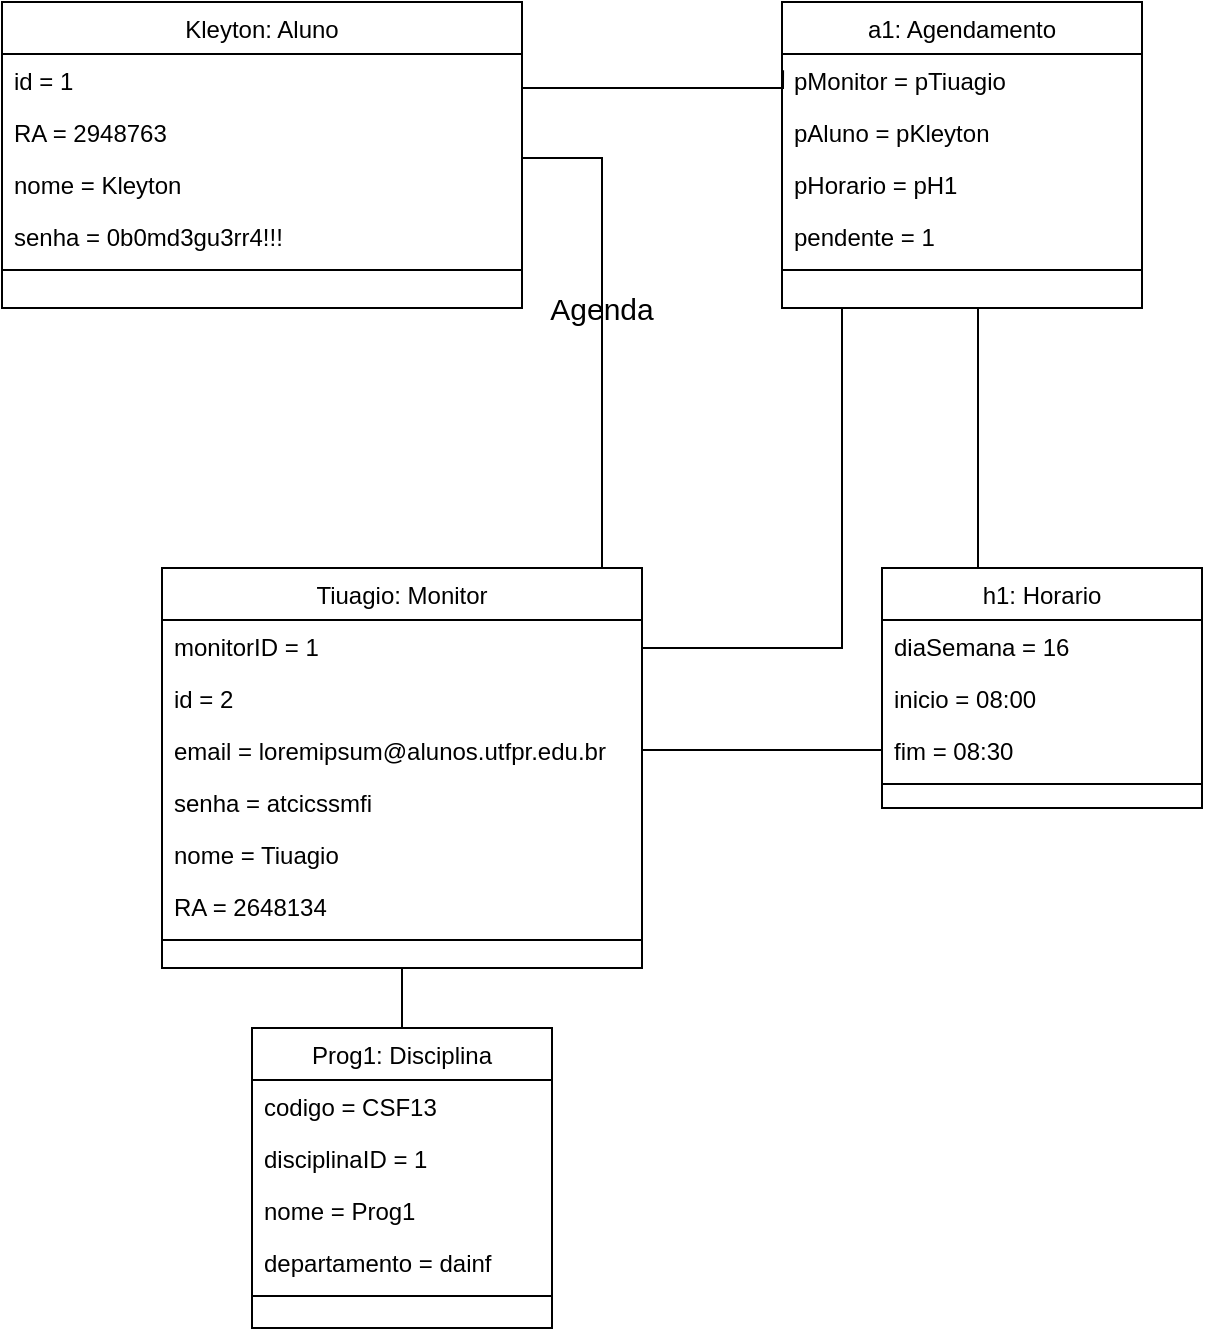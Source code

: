 <mxfile version="14.9.5" type="github">
  <diagram id="C5RBs43oDa-KdzZeNtuy" name="Page-1">
    <mxGraphModel dx="703" dy="413" grid="1" gridSize="10" guides="1" tooltips="1" connect="1" arrows="1" fold="1" page="1" pageScale="1" pageWidth="827" pageHeight="1169" math="0" shadow="0">
      <root>
        <mxCell id="WIyWlLk6GJQsqaUBKTNV-0" />
        <mxCell id="WIyWlLk6GJQsqaUBKTNV-1" parent="WIyWlLk6GJQsqaUBKTNV-0" />
        <mxCell id="EkIygRgZrOwB8es0yi5O-0" value="Kleyton: Aluno" style="swimlane;fontStyle=0;align=center;verticalAlign=top;childLayout=stackLayout;horizontal=1;startSize=26;horizontalStack=0;resizeParent=1;resizeLast=0;collapsible=1;marginBottom=0;rounded=0;shadow=0;strokeWidth=1;" parent="WIyWlLk6GJQsqaUBKTNV-1" vertex="1">
          <mxGeometry x="213" y="127" width="260" height="153" as="geometry">
            <mxRectangle x="550" y="140" width="160" height="26" as="alternateBounds" />
          </mxGeometry>
        </mxCell>
        <mxCell id="x1TwfjZlgNRyHizb8ja5-27" value="id = 1" style="text;align=left;verticalAlign=top;spacingLeft=4;spacingRight=4;overflow=hidden;rotatable=0;points=[[0,0.5],[1,0.5]];portConstraint=eastwest;" vertex="1" parent="EkIygRgZrOwB8es0yi5O-0">
          <mxGeometry y="26" width="260" height="26" as="geometry" />
        </mxCell>
        <mxCell id="EkIygRgZrOwB8es0yi5O-1" value="RA = 2948763 " style="text;align=left;verticalAlign=top;spacingLeft=4;spacingRight=4;overflow=hidden;rotatable=0;points=[[0,0.5],[1,0.5]];portConstraint=eastwest;" parent="EkIygRgZrOwB8es0yi5O-0" vertex="1">
          <mxGeometry y="52" width="260" height="26" as="geometry" />
        </mxCell>
        <mxCell id="EkIygRgZrOwB8es0yi5O-2" value="nome = Kleyton" style="text;align=left;verticalAlign=top;spacingLeft=4;spacingRight=4;overflow=hidden;rotatable=0;points=[[0,0.5],[1,0.5]];portConstraint=eastwest;rounded=0;shadow=0;html=0;" parent="EkIygRgZrOwB8es0yi5O-0" vertex="1">
          <mxGeometry y="78" width="260" height="26" as="geometry" />
        </mxCell>
        <mxCell id="EkIygRgZrOwB8es0yi5O-3" value="senha = 0b0md3gu3rr4!!!" style="text;align=left;verticalAlign=top;spacingLeft=4;spacingRight=4;overflow=hidden;rotatable=0;points=[[0,0.5],[1,0.5]];portConstraint=eastwest;rounded=0;shadow=0;html=0;" parent="EkIygRgZrOwB8es0yi5O-0" vertex="1">
          <mxGeometry y="104" width="260" height="26" as="geometry" />
        </mxCell>
        <mxCell id="EkIygRgZrOwB8es0yi5O-6" value="" style="line;html=1;strokeWidth=1;align=left;verticalAlign=middle;spacingTop=-1;spacingLeft=3;spacingRight=3;rotatable=0;labelPosition=right;points=[];portConstraint=eastwest;" parent="EkIygRgZrOwB8es0yi5O-0" vertex="1">
          <mxGeometry y="130" width="260" height="8" as="geometry" />
        </mxCell>
        <mxCell id="EkIygRgZrOwB8es0yi5O-15" value="Tiuagio: Monitor" style="swimlane;fontStyle=0;align=center;verticalAlign=top;childLayout=stackLayout;horizontal=1;startSize=26;horizontalStack=0;resizeParent=1;resizeLast=0;collapsible=1;marginBottom=0;rounded=0;shadow=0;strokeWidth=1;" parent="WIyWlLk6GJQsqaUBKTNV-1" vertex="1">
          <mxGeometry x="293" y="410" width="240" height="200" as="geometry">
            <mxRectangle x="550" y="140" width="160" height="26" as="alternateBounds" />
          </mxGeometry>
        </mxCell>
        <mxCell id="EkIygRgZrOwB8es0yi5O-27" value="monitorID = 1" style="text;align=left;verticalAlign=top;spacingLeft=4;spacingRight=4;overflow=hidden;rotatable=0;points=[[0,0.5],[1,0.5]];portConstraint=eastwest;rounded=0;shadow=0;html=0;" parent="EkIygRgZrOwB8es0yi5O-15" vertex="1">
          <mxGeometry y="26" width="240" height="26" as="geometry" />
        </mxCell>
        <mxCell id="x1TwfjZlgNRyHizb8ja5-28" value="id = 2" style="text;align=left;verticalAlign=top;spacingLeft=4;spacingRight=4;overflow=hidden;rotatable=0;points=[[0,0.5],[1,0.5]];portConstraint=eastwest;" vertex="1" parent="EkIygRgZrOwB8es0yi5O-15">
          <mxGeometry y="52" width="240" height="26" as="geometry" />
        </mxCell>
        <mxCell id="EkIygRgZrOwB8es0yi5O-28" value="email = loremipsum@alunos.utfpr.edu.br" style="text;align=left;verticalAlign=top;spacingLeft=4;spacingRight=4;overflow=hidden;rotatable=0;points=[[0,0.5],[1,0.5]];portConstraint=eastwest;rounded=0;shadow=0;html=0;" parent="EkIygRgZrOwB8es0yi5O-15" vertex="1">
          <mxGeometry y="78" width="240" height="26" as="geometry" />
        </mxCell>
        <mxCell id="x1TwfjZlgNRyHizb8ja5-30" value="senha = atcicssmfi" style="text;align=left;verticalAlign=top;spacingLeft=4;spacingRight=4;overflow=hidden;rotatable=0;points=[[0,0.5],[1,0.5]];portConstraint=eastwest;rounded=0;shadow=0;html=0;" vertex="1" parent="EkIygRgZrOwB8es0yi5O-15">
          <mxGeometry y="104" width="240" height="26" as="geometry" />
        </mxCell>
        <mxCell id="x1TwfjZlgNRyHizb8ja5-31" value="nome = Tiuagio" style="text;align=left;verticalAlign=top;spacingLeft=4;spacingRight=4;overflow=hidden;rotatable=0;points=[[0,0.5],[1,0.5]];portConstraint=eastwest;rounded=0;shadow=0;html=0;" vertex="1" parent="EkIygRgZrOwB8es0yi5O-15">
          <mxGeometry y="130" width="240" height="26" as="geometry" />
        </mxCell>
        <mxCell id="x1TwfjZlgNRyHizb8ja5-29" value="RA = 2648134" style="text;align=left;verticalAlign=top;spacingLeft=4;spacingRight=4;overflow=hidden;rotatable=0;points=[[0,0.5],[1,0.5]];portConstraint=eastwest;" vertex="1" parent="EkIygRgZrOwB8es0yi5O-15">
          <mxGeometry y="156" width="240" height="26" as="geometry" />
        </mxCell>
        <mxCell id="EkIygRgZrOwB8es0yi5O-21" value="" style="line;html=1;strokeWidth=1;align=left;verticalAlign=middle;spacingTop=-1;spacingLeft=3;spacingRight=3;rotatable=0;labelPosition=right;points=[];portConstraint=eastwest;" parent="EkIygRgZrOwB8es0yi5O-15" vertex="1">
          <mxGeometry y="182" width="240" height="8" as="geometry" />
        </mxCell>
        <mxCell id="EkIygRgZrOwB8es0yi5O-65" style="edgeStyle=orthogonalEdgeStyle;rounded=0;jumpSize=6;orthogonalLoop=1;jettySize=auto;html=1;exitX=0.5;exitY=0;exitDx=0;exitDy=0;entryX=0.5;entryY=1;entryDx=0;entryDy=0;fontSize=15;startArrow=none;startFill=0;endArrow=none;endFill=0;startSize=10;endSize=6;strokeWidth=1;" parent="WIyWlLk6GJQsqaUBKTNV-1" source="EkIygRgZrOwB8es0yi5O-30" target="EkIygRgZrOwB8es0yi5O-15" edge="1">
          <mxGeometry relative="1" as="geometry" />
        </mxCell>
        <mxCell id="EkIygRgZrOwB8es0yi5O-30" value="Prog1: Disciplina" style="swimlane;fontStyle=0;align=center;verticalAlign=top;childLayout=stackLayout;horizontal=1;startSize=26;horizontalStack=0;resizeParent=1;resizeLast=0;collapsible=1;marginBottom=0;rounded=0;shadow=0;strokeWidth=1;" parent="WIyWlLk6GJQsqaUBKTNV-1" vertex="1">
          <mxGeometry x="338" y="640" width="150" height="150" as="geometry">
            <mxRectangle x="550" y="140" width="160" height="26" as="alternateBounds" />
          </mxGeometry>
        </mxCell>
        <mxCell id="EkIygRgZrOwB8es0yi5O-31" value="codigo = CSF13" style="text;align=left;verticalAlign=top;spacingLeft=4;spacingRight=4;overflow=hidden;rotatable=0;points=[[0,0.5],[1,0.5]];portConstraint=eastwest;" parent="EkIygRgZrOwB8es0yi5O-30" vertex="1">
          <mxGeometry y="26" width="150" height="26" as="geometry" />
        </mxCell>
        <mxCell id="EkIygRgZrOwB8es0yi5O-36" value="disciplinaID = 1" style="text;align=left;verticalAlign=top;spacingLeft=4;spacingRight=4;overflow=hidden;rotatable=0;points=[[0,0.5],[1,0.5]];portConstraint=eastwest;rounded=0;shadow=0;html=0;" parent="EkIygRgZrOwB8es0yi5O-30" vertex="1">
          <mxGeometry y="52" width="150" height="26" as="geometry" />
        </mxCell>
        <mxCell id="EkIygRgZrOwB8es0yi5O-32" value="nome = Prog1" style="text;align=left;verticalAlign=top;spacingLeft=4;spacingRight=4;overflow=hidden;rotatable=0;points=[[0,0.5],[1,0.5]];portConstraint=eastwest;rounded=0;shadow=0;html=0;" parent="EkIygRgZrOwB8es0yi5O-30" vertex="1">
          <mxGeometry y="78" width="150" height="26" as="geometry" />
        </mxCell>
        <mxCell id="EkIygRgZrOwB8es0yi5O-33" value="departamento = dainf" style="text;align=left;verticalAlign=top;spacingLeft=4;spacingRight=4;overflow=hidden;rotatable=0;points=[[0,0.5],[1,0.5]];portConstraint=eastwest;rounded=0;shadow=0;html=0;" parent="EkIygRgZrOwB8es0yi5O-30" vertex="1">
          <mxGeometry y="104" width="150" height="26" as="geometry" />
        </mxCell>
        <mxCell id="EkIygRgZrOwB8es0yi5O-34" value="" style="line;html=1;strokeWidth=1;align=left;verticalAlign=middle;spacingTop=-1;spacingLeft=3;spacingRight=3;rotatable=0;labelPosition=right;points=[];portConstraint=eastwest;" parent="EkIygRgZrOwB8es0yi5O-30" vertex="1">
          <mxGeometry y="130" width="150" height="8" as="geometry" />
        </mxCell>
        <mxCell id="EkIygRgZrOwB8es0yi5O-40" value="h1: Horario" style="swimlane;fontStyle=0;align=center;verticalAlign=top;childLayout=stackLayout;horizontal=1;startSize=26;horizontalStack=0;resizeParent=1;resizeLast=0;collapsible=1;marginBottom=0;rounded=0;shadow=0;strokeWidth=1;" parent="WIyWlLk6GJQsqaUBKTNV-1" vertex="1">
          <mxGeometry x="653" y="410" width="160" height="120" as="geometry">
            <mxRectangle x="340" y="380" width="170" height="26" as="alternateBounds" />
          </mxGeometry>
        </mxCell>
        <mxCell id="EkIygRgZrOwB8es0yi5O-41" value="diaSemana = 16" style="text;align=left;verticalAlign=top;spacingLeft=4;spacingRight=4;overflow=hidden;rotatable=0;points=[[0,0.5],[1,0.5]];portConstraint=eastwest;" parent="EkIygRgZrOwB8es0yi5O-40" vertex="1">
          <mxGeometry y="26" width="160" height="26" as="geometry" />
        </mxCell>
        <mxCell id="EkIygRgZrOwB8es0yi5O-43" value="inicio = 08:00" style="text;align=left;verticalAlign=top;spacingLeft=4;spacingRight=4;overflow=hidden;rotatable=0;points=[[0,0.5],[1,0.5]];portConstraint=eastwest;" parent="EkIygRgZrOwB8es0yi5O-40" vertex="1">
          <mxGeometry y="52" width="160" height="26" as="geometry" />
        </mxCell>
        <mxCell id="EkIygRgZrOwB8es0yi5O-44" value="fim = 08:30" style="text;align=left;verticalAlign=top;spacingLeft=4;spacingRight=4;overflow=hidden;rotatable=0;points=[[0,0.5],[1,0.5]];portConstraint=eastwest;" parent="EkIygRgZrOwB8es0yi5O-40" vertex="1">
          <mxGeometry y="78" width="160" height="26" as="geometry" />
        </mxCell>
        <mxCell id="EkIygRgZrOwB8es0yi5O-42" value="" style="line;html=1;strokeWidth=1;align=left;verticalAlign=middle;spacingTop=-1;spacingLeft=3;spacingRight=3;rotatable=0;labelPosition=right;points=[];portConstraint=eastwest;" parent="EkIygRgZrOwB8es0yi5O-40" vertex="1">
          <mxGeometry y="104" width="160" height="8" as="geometry" />
        </mxCell>
        <mxCell id="EkIygRgZrOwB8es0yi5O-60" style="edgeStyle=orthogonalEdgeStyle;rounded=0;jumpSize=6;orthogonalLoop=1;jettySize=auto;html=1;startArrow=none;startFill=0;endArrow=none;endFill=0;endSize=6;strokeWidth=1;startSize=10;" parent="WIyWlLk6GJQsqaUBKTNV-1" target="EkIygRgZrOwB8es0yi5O-44" edge="1">
          <mxGeometry relative="1" as="geometry">
            <mxPoint x="533" y="500" as="sourcePoint" />
            <Array as="points">
              <mxPoint x="533" y="501" />
            </Array>
          </mxGeometry>
        </mxCell>
        <mxCell id="EkIygRgZrOwB8es0yi5O-71" style="edgeStyle=orthogonalEdgeStyle;rounded=0;jumpSize=6;orthogonalLoop=1;jettySize=auto;html=1;exitX=0;exitY=1;exitDx=0;exitDy=0;entryX=1;entryY=0.5;entryDx=0;entryDy=0;fontSize=15;startArrow=none;startFill=0;endArrow=none;endFill=0;startSize=10;endSize=6;strokeWidth=1;" parent="WIyWlLk6GJQsqaUBKTNV-1" target="EkIygRgZrOwB8es0yi5O-2" edge="1">
          <mxGeometry relative="1" as="geometry">
            <mxPoint x="513" y="410" as="sourcePoint" />
            <mxPoint x="563" y="170" as="targetPoint" />
            <Array as="points">
              <mxPoint x="513" y="205" />
            </Array>
          </mxGeometry>
        </mxCell>
        <mxCell id="EkIygRgZrOwB8es0yi5O-74" value="Agenda" style="text;html=1;strokeColor=none;fillColor=none;align=center;verticalAlign=middle;whiteSpace=wrap;rounded=0;fontSize=15;" parent="WIyWlLk6GJQsqaUBKTNV-1" vertex="1">
          <mxGeometry x="493" y="270" width="40" height="20" as="geometry" />
        </mxCell>
        <mxCell id="BaJsWfcR0pTe_Ca1Ub9k-10" value="a1: Agendamento" style="swimlane;fontStyle=0;align=center;verticalAlign=top;childLayout=stackLayout;horizontal=1;startSize=26;horizontalStack=0;resizeParent=1;resizeLast=0;collapsible=1;marginBottom=0;rounded=0;shadow=0;strokeWidth=1;" parent="WIyWlLk6GJQsqaUBKTNV-1" vertex="1">
          <mxGeometry x="603" y="127" width="180" height="153" as="geometry">
            <mxRectangle x="340" y="380" width="170" height="26" as="alternateBounds" />
          </mxGeometry>
        </mxCell>
        <mxCell id="BaJsWfcR0pTe_Ca1Ub9k-11" value="pMonitor = pTiuagio" style="text;align=left;verticalAlign=top;spacingLeft=4;spacingRight=4;overflow=hidden;rotatable=0;points=[[0,0.5],[1,0.5]];portConstraint=eastwest;" parent="BaJsWfcR0pTe_Ca1Ub9k-10" vertex="1">
          <mxGeometry y="26" width="180" height="26" as="geometry" />
        </mxCell>
        <mxCell id="BaJsWfcR0pTe_Ca1Ub9k-12" value="pAluno = pKleyton" style="text;align=left;verticalAlign=top;spacingLeft=4;spacingRight=4;overflow=hidden;rotatable=0;points=[[0,0.5],[1,0.5]];portConstraint=eastwest;" parent="BaJsWfcR0pTe_Ca1Ub9k-10" vertex="1">
          <mxGeometry y="52" width="180" height="26" as="geometry" />
        </mxCell>
        <mxCell id="BaJsWfcR0pTe_Ca1Ub9k-26" style="edgeStyle=orthogonalEdgeStyle;rounded=0;jumpSize=6;orthogonalLoop=1;jettySize=auto;html=1;exitX=0;exitY=1;exitDx=0;exitDy=0;fontSize=15;startArrow=none;startFill=0;endArrow=none;endFill=0;startSize=10;endSize=6;strokeWidth=1;" parent="BaJsWfcR0pTe_Ca1Ub9k-10" edge="1">
          <mxGeometry relative="1" as="geometry">
            <mxPoint x="140" y="283" as="sourcePoint" />
            <mxPoint x="98" y="153" as="targetPoint" />
            <Array as="points">
              <mxPoint x="98" y="283" />
            </Array>
          </mxGeometry>
        </mxCell>
        <mxCell id="BaJsWfcR0pTe_Ca1Ub9k-13" value="pHorario = pH1" style="text;align=left;verticalAlign=top;spacingLeft=4;spacingRight=4;overflow=hidden;rotatable=0;points=[[0,0.5],[1,0.5]];portConstraint=eastwest;" parent="BaJsWfcR0pTe_Ca1Ub9k-10" vertex="1">
          <mxGeometry y="78" width="180" height="26" as="geometry" />
        </mxCell>
        <mxCell id="BaJsWfcR0pTe_Ca1Ub9k-16" value="pendente = 1" style="text;align=left;verticalAlign=top;spacingLeft=4;spacingRight=4;overflow=hidden;rotatable=0;points=[[0,0.5],[1,0.5]];portConstraint=eastwest;" parent="BaJsWfcR0pTe_Ca1Ub9k-10" vertex="1">
          <mxGeometry y="104" width="180" height="26" as="geometry" />
        </mxCell>
        <mxCell id="BaJsWfcR0pTe_Ca1Ub9k-14" value="" style="line;html=1;strokeWidth=1;align=left;verticalAlign=middle;spacingTop=-1;spacingLeft=3;spacingRight=3;rotatable=0;labelPosition=right;points=[];portConstraint=eastwest;" parent="BaJsWfcR0pTe_Ca1Ub9k-10" vertex="1">
          <mxGeometry y="130" width="180" height="8" as="geometry" />
        </mxCell>
        <mxCell id="BaJsWfcR0pTe_Ca1Ub9k-19" style="edgeStyle=orthogonalEdgeStyle;rounded=0;jumpSize=6;orthogonalLoop=1;jettySize=auto;html=1;exitX=0.003;exitY=0.313;exitDx=0;exitDy=0;fontSize=15;startArrow=none;startFill=0;endArrow=none;endFill=0;startSize=10;endSize=6;strokeWidth=1;exitPerimeter=0;" parent="WIyWlLk6GJQsqaUBKTNV-1" source="BaJsWfcR0pTe_Ca1Ub9k-11" target="EkIygRgZrOwB8es0yi5O-0" edge="1">
          <mxGeometry relative="1" as="geometry">
            <mxPoint x="523" y="420" as="sourcePoint" />
            <mxPoint x="483" y="215" as="targetPoint" />
            <Array as="points">
              <mxPoint x="604" y="170" />
            </Array>
          </mxGeometry>
        </mxCell>
        <mxCell id="BaJsWfcR0pTe_Ca1Ub9k-33" style="edgeStyle=orthogonalEdgeStyle;rounded=0;jumpSize=6;orthogonalLoop=1;jettySize=auto;html=1;fontSize=15;startArrow=none;startFill=0;endArrow=none;endFill=0;startSize=10;endSize=6;strokeWidth=1;exitX=1;exitY=0.5;exitDx=0;exitDy=0;" parent="WIyWlLk6GJQsqaUBKTNV-1" edge="1">
          <mxGeometry relative="1" as="geometry">
            <mxPoint x="533" y="449" as="sourcePoint" />
            <mxPoint x="633" y="280" as="targetPoint" />
            <Array as="points">
              <mxPoint x="533" y="450" />
              <mxPoint x="633" y="450" />
              <mxPoint x="633" y="303" />
            </Array>
          </mxGeometry>
        </mxCell>
      </root>
    </mxGraphModel>
  </diagram>
</mxfile>
